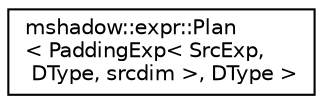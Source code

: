digraph "Graphical Class Hierarchy"
{
 // LATEX_PDF_SIZE
  edge [fontname="Helvetica",fontsize="10",labelfontname="Helvetica",labelfontsize="10"];
  node [fontname="Helvetica",fontsize="10",shape=record];
  rankdir="LR";
  Node0 [label="mshadow::expr::Plan\l\< PaddingExp\< SrcExp,\l DType, srcdim \>, DType \>",height=0.2,width=0.4,color="black", fillcolor="white", style="filled",URL="$structmshadow_1_1expr_1_1Plan_3_01PaddingExp_3_01SrcExp_00_01DType_00_01srcdim_01_4_00_01DType_01_4.html",tooltip=" "];
}
